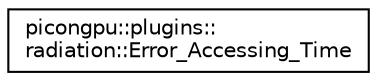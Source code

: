 digraph "Graphical Class Hierarchy"
{
 // LATEX_PDF_SIZE
  edge [fontname="Helvetica",fontsize="10",labelfontname="Helvetica",labelfontsize="10"];
  node [fontname="Helvetica",fontsize="10",shape=record];
  rankdir="LR";
  Node0 [label="picongpu::plugins::\lradiation::Error_Accessing_Time",height=0.2,width=0.4,color="black", fillcolor="white", style="filled",URL="$classpicongpu_1_1plugins_1_1radiation_1_1_error___accessing___time.html",tooltip=" "];
}
